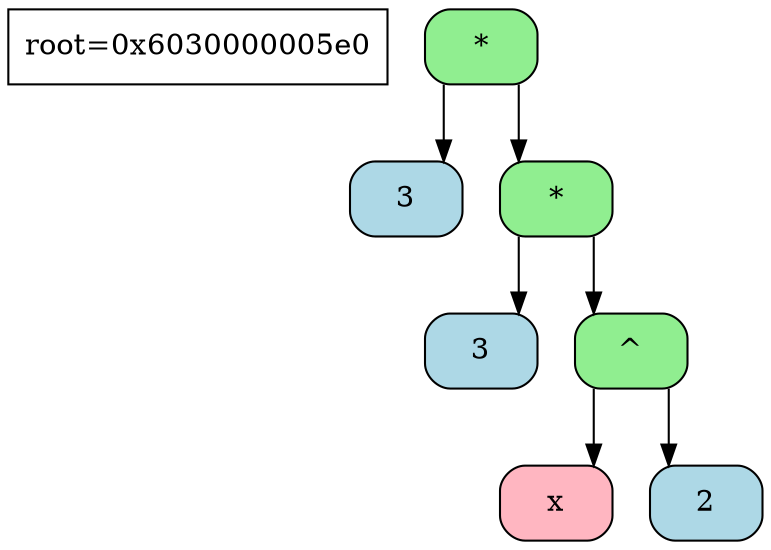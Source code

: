 digraph tree{
    node[shape=record,fontsize=14];
    splines=ortho
    info[label="root=0x6030000005e0"]

  	node0x6030000005e0[shape=Mrecord,style="rounded,filled",fillcolor="lightgreen",label="*"]
	node0x6030000005e0->node0x603000000490
	node0x603000000490[shape=Mrecord,style="rounded,filled",fillcolor="lightblue",label="3"]
	node0x603000000490[shape=Mrecord,style="rounded,filled",fillcolor="lightblue",label="3"]
	node0x6030000005e0[shape=Mrecord,style="rounded,filled",fillcolor="lightgreen",label="*"]
	node0x6030000005e0->node0x603000000460
	node0x603000000460[shape=Mrecord,style="rounded,filled",fillcolor="lightgreen",label="*"]
	node0x603000000460->node0x6030000003d0
	node0x6030000003d0[shape=Mrecord,style="rounded,filled",fillcolor="lightblue",label="3"]
	node0x6030000003d0[shape=Mrecord,style="rounded,filled",fillcolor="lightblue",label="3"]
	node0x603000000460[shape=Mrecord,style="rounded,filled",fillcolor="lightgreen",label="*"]
	node0x603000000460->node0x6030000003a0
	node0x6030000003a0[shape=Mrecord,style="rounded,filled",fillcolor="lightgreen",label="^"]
	node0x6030000003a0->node0x603000000370
	node0x603000000370[shape=Mrecord,style="rounded,filled",fillcolor="lightpink",label="x"]
	node0x603000000370[shape=Mrecord,style="rounded,filled",fillcolor="lightpink",label="x"]
	node0x6030000003a0[shape=Mrecord,style="rounded,filled",fillcolor="lightgreen",label="^"]
	node0x6030000003a0->node0x603000000340
	node0x603000000340[shape=Mrecord,style="rounded,filled",fillcolor="lightblue",label="2"]
	node0x603000000340[shape=Mrecord,style="rounded,filled",fillcolor="lightblue",label="2"]

}
